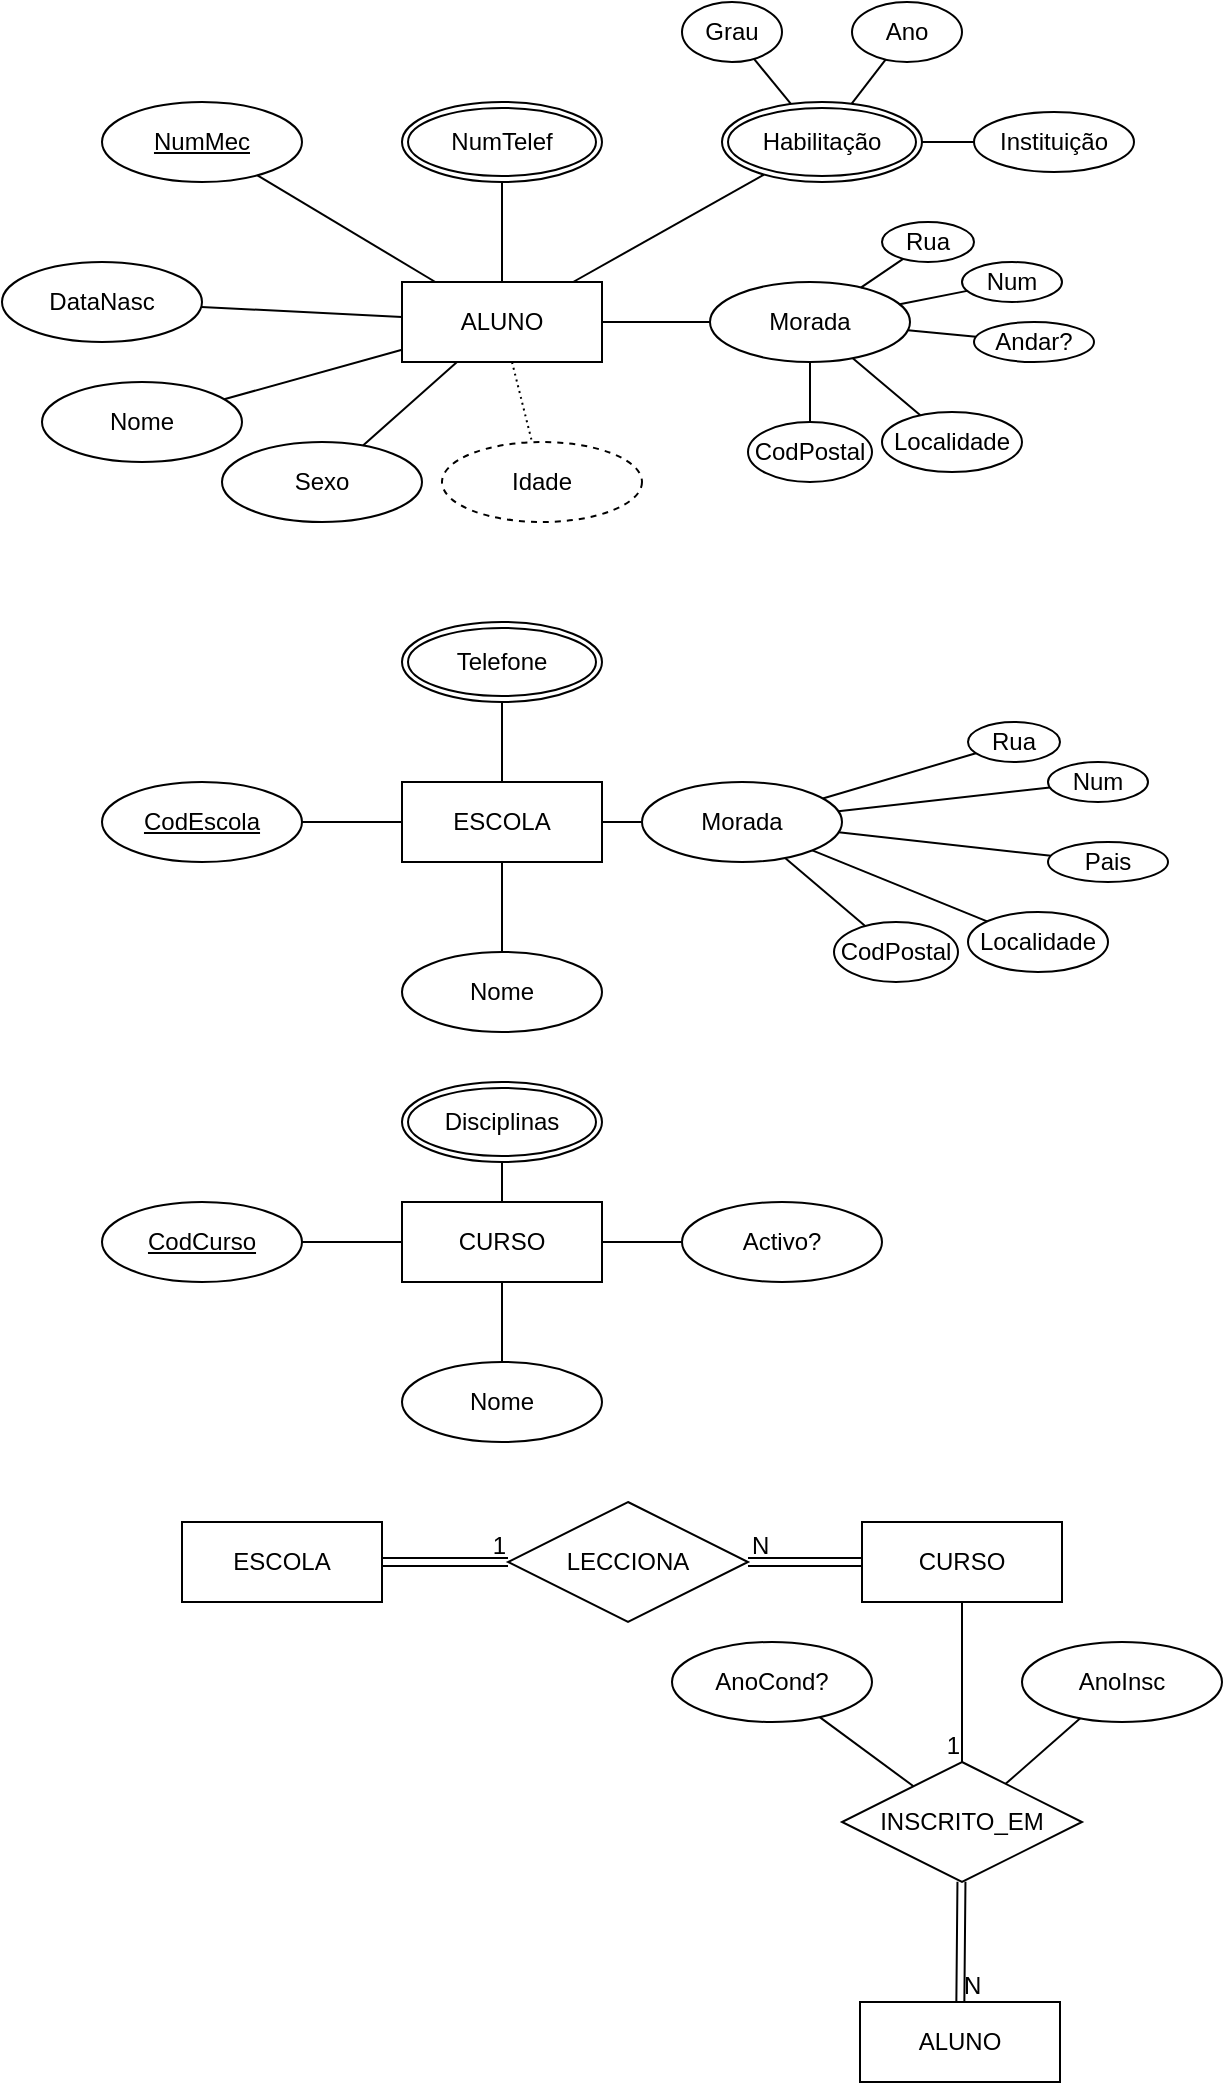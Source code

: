 <mxfile version="24.7.16">
  <diagram name="Página-1" id="6IiflMp-nN5JMO0304UB">
    <mxGraphModel dx="1194" dy="750" grid="1" gridSize="10" guides="1" tooltips="1" connect="1" arrows="1" fold="1" page="1" pageScale="1" pageWidth="827" pageHeight="1169" math="0" shadow="0">
      <root>
        <mxCell id="0" />
        <mxCell id="1" parent="0" />
        <mxCell id="7PINaodsBSt505YF2r87-1" value="ALUNO" style="whiteSpace=wrap;html=1;align=center;" parent="1" vertex="1">
          <mxGeometry x="260" y="210" width="100" height="40" as="geometry" />
        </mxCell>
        <mxCell id="7PINaodsBSt505YF2r87-2" value="Nome" style="ellipse;whiteSpace=wrap;html=1;align=center;" parent="1" vertex="1">
          <mxGeometry x="80" y="260" width="100" height="40" as="geometry" />
        </mxCell>
        <mxCell id="7PINaodsBSt505YF2r87-3" value="Sexo" style="ellipse;whiteSpace=wrap;html=1;align=center;" parent="1" vertex="1">
          <mxGeometry x="170" y="290" width="100" height="40" as="geometry" />
        </mxCell>
        <mxCell id="7PINaodsBSt505YF2r87-4" value="DataNasc" style="ellipse;whiteSpace=wrap;html=1;align=center;" parent="1" vertex="1">
          <mxGeometry x="60" y="200" width="100" height="40" as="geometry" />
        </mxCell>
        <mxCell id="7PINaodsBSt505YF2r87-5" value="NumMec" style="ellipse;whiteSpace=wrap;html=1;align=center;fontStyle=4;" parent="1" vertex="1">
          <mxGeometry x="110" y="120" width="100" height="40" as="geometry" />
        </mxCell>
        <mxCell id="7PINaodsBSt505YF2r87-6" value="" style="endArrow=none;html=1;rounded=0;" parent="1" source="7PINaodsBSt505YF2r87-2" target="7PINaodsBSt505YF2r87-1" edge="1">
          <mxGeometry relative="1" as="geometry">
            <mxPoint x="290" y="390" as="sourcePoint" />
            <mxPoint x="450" y="390" as="targetPoint" />
          </mxGeometry>
        </mxCell>
        <mxCell id="7PINaodsBSt505YF2r87-7" value="" style="endArrow=none;html=1;rounded=0;" parent="1" source="7PINaodsBSt505YF2r87-1" target="7PINaodsBSt505YF2r87-3" edge="1">
          <mxGeometry relative="1" as="geometry">
            <mxPoint x="290" y="390" as="sourcePoint" />
            <mxPoint x="450" y="390" as="targetPoint" />
          </mxGeometry>
        </mxCell>
        <mxCell id="7PINaodsBSt505YF2r87-8" value="" style="endArrow=none;html=1;rounded=0;" parent="1" source="7PINaodsBSt505YF2r87-1" target="7PINaodsBSt505YF2r87-4" edge="1">
          <mxGeometry relative="1" as="geometry">
            <mxPoint x="290" y="390" as="sourcePoint" />
            <mxPoint x="130.0" y="260" as="targetPoint" />
          </mxGeometry>
        </mxCell>
        <mxCell id="7PINaodsBSt505YF2r87-9" value="" style="endArrow=none;html=1;rounded=0;" parent="1" source="7PINaodsBSt505YF2r87-1" target="7PINaodsBSt505YF2r87-5" edge="1">
          <mxGeometry relative="1" as="geometry">
            <mxPoint x="290" y="390" as="sourcePoint" />
            <mxPoint x="450" y="390" as="targetPoint" />
          </mxGeometry>
        </mxCell>
        <mxCell id="7PINaodsBSt505YF2r87-11" value="Idade" style="ellipse;whiteSpace=wrap;html=1;align=center;dashed=1;" parent="1" vertex="1">
          <mxGeometry x="280" y="290" width="100" height="40" as="geometry" />
        </mxCell>
        <mxCell id="7PINaodsBSt505YF2r87-12" value="" style="endArrow=none;html=1;rounded=0;dashed=1;dashPattern=1 2;" parent="1" source="7PINaodsBSt505YF2r87-1" target="7PINaodsBSt505YF2r87-11" edge="1">
          <mxGeometry relative="1" as="geometry">
            <mxPoint x="290" y="390" as="sourcePoint" />
            <mxPoint x="450" y="390" as="targetPoint" />
          </mxGeometry>
        </mxCell>
        <mxCell id="7PINaodsBSt505YF2r87-14" value="NumTelef" style="ellipse;shape=doubleEllipse;margin=3;whiteSpace=wrap;html=1;align=center;" parent="1" vertex="1">
          <mxGeometry x="260" y="120" width="100" height="40" as="geometry" />
        </mxCell>
        <mxCell id="7PINaodsBSt505YF2r87-15" value="Habilitação" style="ellipse;shape=doubleEllipse;margin=3;whiteSpace=wrap;html=1;align=center;" parent="1" vertex="1">
          <mxGeometry x="420" y="120" width="100" height="40" as="geometry" />
        </mxCell>
        <mxCell id="7PINaodsBSt505YF2r87-16" value="" style="endArrow=none;html=1;rounded=0;" parent="1" source="7PINaodsBSt505YF2r87-14" target="7PINaodsBSt505YF2r87-1" edge="1">
          <mxGeometry relative="1" as="geometry">
            <mxPoint x="310" y="300" as="sourcePoint" />
            <mxPoint x="470" y="300" as="targetPoint" />
          </mxGeometry>
        </mxCell>
        <mxCell id="7PINaodsBSt505YF2r87-17" value="" style="endArrow=none;html=1;rounded=0;" parent="1" source="7PINaodsBSt505YF2r87-1" target="7PINaodsBSt505YF2r87-15" edge="1">
          <mxGeometry relative="1" as="geometry">
            <mxPoint x="310" y="300" as="sourcePoint" />
            <mxPoint x="470" y="300" as="targetPoint" />
          </mxGeometry>
        </mxCell>
        <mxCell id="7PINaodsBSt505YF2r87-18" value="Morada" style="ellipse;whiteSpace=wrap;html=1;align=center;" parent="1" vertex="1">
          <mxGeometry x="414" y="210" width="100" height="40" as="geometry" />
        </mxCell>
        <mxCell id="7PINaodsBSt505YF2r87-19" value="" style="endArrow=none;html=1;rounded=0;" parent="1" source="7PINaodsBSt505YF2r87-1" target="7PINaodsBSt505YF2r87-18" edge="1">
          <mxGeometry relative="1" as="geometry">
            <mxPoint x="310" y="300" as="sourcePoint" />
            <mxPoint x="470" y="300" as="targetPoint" />
          </mxGeometry>
        </mxCell>
        <mxCell id="7PINaodsBSt505YF2r87-20" value="CodPostal" style="ellipse;whiteSpace=wrap;html=1;align=center;" parent="1" vertex="1">
          <mxGeometry x="433" y="280" width="62" height="30" as="geometry" />
        </mxCell>
        <mxCell id="7PINaodsBSt505YF2r87-21" value="" style="endArrow=none;html=1;rounded=0;" parent="1" source="7PINaodsBSt505YF2r87-18" target="7PINaodsBSt505YF2r87-20" edge="1">
          <mxGeometry relative="1" as="geometry">
            <mxPoint x="310" y="300" as="sourcePoint" />
            <mxPoint x="470" y="300" as="targetPoint" />
          </mxGeometry>
        </mxCell>
        <mxCell id="7PINaodsBSt505YF2r87-22" value="Localidade" style="ellipse;whiteSpace=wrap;html=1;align=center;" parent="1" vertex="1">
          <mxGeometry x="500" y="275" width="70" height="30" as="geometry" />
        </mxCell>
        <mxCell id="7PINaodsBSt505YF2r87-23" value="" style="endArrow=none;html=1;rounded=0;" parent="1" source="7PINaodsBSt505YF2r87-18" target="7PINaodsBSt505YF2r87-22" edge="1">
          <mxGeometry relative="1" as="geometry">
            <mxPoint x="310" y="300" as="sourcePoint" />
            <mxPoint x="470" y="300" as="targetPoint" />
          </mxGeometry>
        </mxCell>
        <mxCell id="7PINaodsBSt505YF2r87-24" value="Andar?" style="ellipse;whiteSpace=wrap;html=1;align=center;" parent="1" vertex="1">
          <mxGeometry x="546" y="230" width="60" height="20" as="geometry" />
        </mxCell>
        <mxCell id="7PINaodsBSt505YF2r87-25" value="" style="endArrow=none;html=1;rounded=0;" parent="1" source="7PINaodsBSt505YF2r87-18" target="7PINaodsBSt505YF2r87-24" edge="1">
          <mxGeometry relative="1" as="geometry">
            <mxPoint x="310" y="300" as="sourcePoint" />
            <mxPoint x="470" y="300" as="targetPoint" />
          </mxGeometry>
        </mxCell>
        <mxCell id="7PINaodsBSt505YF2r87-26" value="Num" style="ellipse;whiteSpace=wrap;html=1;align=center;" parent="1" vertex="1">
          <mxGeometry x="540" y="200" width="50" height="20" as="geometry" />
        </mxCell>
        <mxCell id="7PINaodsBSt505YF2r87-27" value="" style="endArrow=none;html=1;rounded=0;" parent="1" source="7PINaodsBSt505YF2r87-18" target="7PINaodsBSt505YF2r87-26" edge="1">
          <mxGeometry relative="1" as="geometry">
            <mxPoint x="310" y="300" as="sourcePoint" />
            <mxPoint x="470" y="300" as="targetPoint" />
          </mxGeometry>
        </mxCell>
        <mxCell id="7PINaodsBSt505YF2r87-28" value="Rua" style="ellipse;whiteSpace=wrap;html=1;align=center;" parent="1" vertex="1">
          <mxGeometry x="500" y="180" width="46" height="20" as="geometry" />
        </mxCell>
        <mxCell id="7PINaodsBSt505YF2r87-29" value="" style="endArrow=none;html=1;rounded=0;" parent="1" source="7PINaodsBSt505YF2r87-18" target="7PINaodsBSt505YF2r87-28" edge="1">
          <mxGeometry relative="1" as="geometry">
            <mxPoint x="310" y="300" as="sourcePoint" />
            <mxPoint x="470" y="300" as="targetPoint" />
          </mxGeometry>
        </mxCell>
        <mxCell id="7PINaodsBSt505YF2r87-30" value="Grau" style="ellipse;whiteSpace=wrap;html=1;align=center;" parent="1" vertex="1">
          <mxGeometry x="400" y="70" width="50" height="30" as="geometry" />
        </mxCell>
        <mxCell id="7PINaodsBSt505YF2r87-31" value="" style="endArrow=none;html=1;rounded=0;" parent="1" source="7PINaodsBSt505YF2r87-30" target="7PINaodsBSt505YF2r87-15" edge="1">
          <mxGeometry relative="1" as="geometry">
            <mxPoint x="310" y="300" as="sourcePoint" />
            <mxPoint x="470" y="300" as="targetPoint" />
          </mxGeometry>
        </mxCell>
        <mxCell id="7PINaodsBSt505YF2r87-32" value="Ano" style="ellipse;whiteSpace=wrap;html=1;align=center;" parent="1" vertex="1">
          <mxGeometry x="485" y="70" width="55" height="30" as="geometry" />
        </mxCell>
        <mxCell id="7PINaodsBSt505YF2r87-33" value="" style="endArrow=none;html=1;rounded=0;" parent="1" source="7PINaodsBSt505YF2r87-32" target="7PINaodsBSt505YF2r87-15" edge="1">
          <mxGeometry relative="1" as="geometry">
            <mxPoint x="310" y="300" as="sourcePoint" />
            <mxPoint x="470" y="300" as="targetPoint" />
          </mxGeometry>
        </mxCell>
        <mxCell id="7PINaodsBSt505YF2r87-34" value="Instituição" style="ellipse;whiteSpace=wrap;html=1;align=center;" parent="1" vertex="1">
          <mxGeometry x="546" y="125" width="80" height="30" as="geometry" />
        </mxCell>
        <mxCell id="7PINaodsBSt505YF2r87-35" value="" style="endArrow=none;html=1;rounded=0;" parent="1" source="7PINaodsBSt505YF2r87-15" target="7PINaodsBSt505YF2r87-34" edge="1">
          <mxGeometry relative="1" as="geometry">
            <mxPoint x="310" y="300" as="sourcePoint" />
            <mxPoint x="470" y="300" as="targetPoint" />
          </mxGeometry>
        </mxCell>
        <mxCell id="7PINaodsBSt505YF2r87-38" value="ESCOLA" style="whiteSpace=wrap;html=1;align=center;" parent="1" vertex="1">
          <mxGeometry x="260" y="460" width="100" height="40" as="geometry" />
        </mxCell>
        <mxCell id="7PINaodsBSt505YF2r87-39" value="Nome" style="ellipse;whiteSpace=wrap;html=1;align=center;" parent="1" vertex="1">
          <mxGeometry x="260" y="545" width="100" height="40" as="geometry" />
        </mxCell>
        <mxCell id="7PINaodsBSt505YF2r87-40" value="CodEscola" style="ellipse;whiteSpace=wrap;html=1;align=center;fontStyle=4;" parent="1" vertex="1">
          <mxGeometry x="110" y="460" width="100" height="40" as="geometry" />
        </mxCell>
        <mxCell id="7PINaodsBSt505YF2r87-41" value="" style="endArrow=none;html=1;rounded=0;" parent="1" source="7PINaodsBSt505YF2r87-40" target="7PINaodsBSt505YF2r87-38" edge="1">
          <mxGeometry relative="1" as="geometry">
            <mxPoint x="140" y="520" as="sourcePoint" />
            <mxPoint x="300" y="520" as="targetPoint" />
          </mxGeometry>
        </mxCell>
        <mxCell id="7PINaodsBSt505YF2r87-42" value="" style="endArrow=none;html=1;rounded=0;" parent="1" source="7PINaodsBSt505YF2r87-39" target="7PINaodsBSt505YF2r87-38" edge="1">
          <mxGeometry relative="1" as="geometry">
            <mxPoint x="310" y="430" as="sourcePoint" />
            <mxPoint x="470" y="430" as="targetPoint" />
          </mxGeometry>
        </mxCell>
        <mxCell id="7PINaodsBSt505YF2r87-43" value="Telefone" style="ellipse;shape=doubleEllipse;margin=3;whiteSpace=wrap;html=1;align=center;" parent="1" vertex="1">
          <mxGeometry x="260" y="380" width="100" height="40" as="geometry" />
        </mxCell>
        <mxCell id="7PINaodsBSt505YF2r87-44" value="" style="endArrow=none;html=1;rounded=0;" parent="1" source="7PINaodsBSt505YF2r87-43" target="7PINaodsBSt505YF2r87-38" edge="1">
          <mxGeometry relative="1" as="geometry">
            <mxPoint x="310" y="430" as="sourcePoint" />
            <mxPoint x="470" y="430" as="targetPoint" />
          </mxGeometry>
        </mxCell>
        <mxCell id="7PINaodsBSt505YF2r87-47" value="Morada" style="ellipse;whiteSpace=wrap;html=1;align=center;" parent="1" vertex="1">
          <mxGeometry x="380" y="460" width="100" height="40" as="geometry" />
        </mxCell>
        <mxCell id="7PINaodsBSt505YF2r87-48" value="CodPostal" style="ellipse;whiteSpace=wrap;html=1;align=center;" parent="1" vertex="1">
          <mxGeometry x="476" y="530" width="62" height="30" as="geometry" />
        </mxCell>
        <mxCell id="7PINaodsBSt505YF2r87-49" value="" style="endArrow=none;html=1;rounded=0;" parent="1" source="7PINaodsBSt505YF2r87-47" target="7PINaodsBSt505YF2r87-48" edge="1">
          <mxGeometry relative="1" as="geometry">
            <mxPoint x="353" y="550" as="sourcePoint" />
            <mxPoint x="513" y="550" as="targetPoint" />
          </mxGeometry>
        </mxCell>
        <mxCell id="7PINaodsBSt505YF2r87-50" value="Localidade" style="ellipse;whiteSpace=wrap;html=1;align=center;" parent="1" vertex="1">
          <mxGeometry x="543" y="525" width="70" height="30" as="geometry" />
        </mxCell>
        <mxCell id="7PINaodsBSt505YF2r87-51" value="" style="endArrow=none;html=1;rounded=0;" parent="1" source="7PINaodsBSt505YF2r87-47" target="7PINaodsBSt505YF2r87-50" edge="1">
          <mxGeometry relative="1" as="geometry">
            <mxPoint x="353" y="550" as="sourcePoint" />
            <mxPoint x="513" y="550" as="targetPoint" />
          </mxGeometry>
        </mxCell>
        <mxCell id="7PINaodsBSt505YF2r87-52" value="Pais" style="ellipse;whiteSpace=wrap;html=1;align=center;" parent="1" vertex="1">
          <mxGeometry x="583" y="490" width="60" height="20" as="geometry" />
        </mxCell>
        <mxCell id="7PINaodsBSt505YF2r87-53" value="" style="endArrow=none;html=1;rounded=0;" parent="1" source="7PINaodsBSt505YF2r87-47" target="7PINaodsBSt505YF2r87-52" edge="1">
          <mxGeometry relative="1" as="geometry">
            <mxPoint x="353" y="550" as="sourcePoint" />
            <mxPoint x="513" y="550" as="targetPoint" />
          </mxGeometry>
        </mxCell>
        <mxCell id="7PINaodsBSt505YF2r87-54" value="Num" style="ellipse;whiteSpace=wrap;html=1;align=center;" parent="1" vertex="1">
          <mxGeometry x="583" y="450" width="50" height="20" as="geometry" />
        </mxCell>
        <mxCell id="7PINaodsBSt505YF2r87-55" value="" style="endArrow=none;html=1;rounded=0;" parent="1" source="7PINaodsBSt505YF2r87-47" target="7PINaodsBSt505YF2r87-54" edge="1">
          <mxGeometry relative="1" as="geometry">
            <mxPoint x="353" y="550" as="sourcePoint" />
            <mxPoint x="513" y="550" as="targetPoint" />
          </mxGeometry>
        </mxCell>
        <mxCell id="7PINaodsBSt505YF2r87-56" value="Rua" style="ellipse;whiteSpace=wrap;html=1;align=center;" parent="1" vertex="1">
          <mxGeometry x="543" y="430" width="46" height="20" as="geometry" />
        </mxCell>
        <mxCell id="7PINaodsBSt505YF2r87-57" value="" style="endArrow=none;html=1;rounded=0;" parent="1" source="7PINaodsBSt505YF2r87-47" target="7PINaodsBSt505YF2r87-56" edge="1">
          <mxGeometry relative="1" as="geometry">
            <mxPoint x="353" y="550" as="sourcePoint" />
            <mxPoint x="513" y="550" as="targetPoint" />
          </mxGeometry>
        </mxCell>
        <mxCell id="7PINaodsBSt505YF2r87-58" value="" style="endArrow=none;html=1;rounded=0;" parent="1" source="7PINaodsBSt505YF2r87-38" target="7PINaodsBSt505YF2r87-47" edge="1">
          <mxGeometry relative="1" as="geometry">
            <mxPoint x="340" y="360" as="sourcePoint" />
            <mxPoint x="500" y="360" as="targetPoint" />
          </mxGeometry>
        </mxCell>
        <mxCell id="7PINaodsBSt505YF2r87-59" value="CURSO" style="whiteSpace=wrap;html=1;align=center;" parent="1" vertex="1">
          <mxGeometry x="260" y="670" width="100" height="40" as="geometry" />
        </mxCell>
        <mxCell id="7PINaodsBSt505YF2r87-60" value="CodCurso" style="ellipse;whiteSpace=wrap;html=1;align=center;fontStyle=4;" parent="1" vertex="1">
          <mxGeometry x="110" y="670" width="100" height="40" as="geometry" />
        </mxCell>
        <mxCell id="7PINaodsBSt505YF2r87-61" value="" style="endArrow=none;html=1;rounded=0;" parent="1" source="7PINaodsBSt505YF2r87-60" target="7PINaodsBSt505YF2r87-59" edge="1">
          <mxGeometry relative="1" as="geometry">
            <mxPoint x="340" y="570" as="sourcePoint" />
            <mxPoint x="500" y="570" as="targetPoint" />
          </mxGeometry>
        </mxCell>
        <mxCell id="7PINaodsBSt505YF2r87-62" value="Nome" style="ellipse;whiteSpace=wrap;html=1;align=center;" parent="1" vertex="1">
          <mxGeometry x="260" y="750" width="100" height="40" as="geometry" />
        </mxCell>
        <mxCell id="7PINaodsBSt505YF2r87-63" value="" style="endArrow=none;html=1;rounded=0;" parent="1" source="7PINaodsBSt505YF2r87-59" target="7PINaodsBSt505YF2r87-62" edge="1">
          <mxGeometry relative="1" as="geometry">
            <mxPoint x="340" y="570" as="sourcePoint" />
            <mxPoint x="500" y="570" as="targetPoint" />
          </mxGeometry>
        </mxCell>
        <mxCell id="7PINaodsBSt505YF2r87-64" value="Disciplinas" style="ellipse;shape=doubleEllipse;margin=3;whiteSpace=wrap;html=1;align=center;" parent="1" vertex="1">
          <mxGeometry x="260" y="610" width="100" height="40" as="geometry" />
        </mxCell>
        <mxCell id="7PINaodsBSt505YF2r87-65" value="" style="endArrow=none;html=1;rounded=0;" parent="1" source="7PINaodsBSt505YF2r87-64" target="7PINaodsBSt505YF2r87-59" edge="1">
          <mxGeometry relative="1" as="geometry">
            <mxPoint x="340" y="570" as="sourcePoint" />
            <mxPoint x="500" y="570" as="targetPoint" />
          </mxGeometry>
        </mxCell>
        <mxCell id="7PINaodsBSt505YF2r87-66" value="Activo?" style="ellipse;whiteSpace=wrap;html=1;align=center;" parent="1" vertex="1">
          <mxGeometry x="400" y="670" width="100" height="40" as="geometry" />
        </mxCell>
        <mxCell id="7PINaodsBSt505YF2r87-67" value="" style="endArrow=none;html=1;rounded=0;" parent="1" source="7PINaodsBSt505YF2r87-59" target="7PINaodsBSt505YF2r87-66" edge="1">
          <mxGeometry relative="1" as="geometry">
            <mxPoint x="340" y="570" as="sourcePoint" />
            <mxPoint x="500" y="570" as="targetPoint" />
          </mxGeometry>
        </mxCell>
        <mxCell id="xszA5e0MHH8Xxf3NkA-w-1" value="LECCIONA" style="shape=rhombus;perimeter=rhombusPerimeter;whiteSpace=wrap;html=1;align=center;" vertex="1" parent="1">
          <mxGeometry x="313" y="820" width="120" height="60" as="geometry" />
        </mxCell>
        <mxCell id="xszA5e0MHH8Xxf3NkA-w-2" value="ESCOLA" style="whiteSpace=wrap;html=1;align=center;" vertex="1" parent="1">
          <mxGeometry x="150" y="830" width="100" height="40" as="geometry" />
        </mxCell>
        <mxCell id="xszA5e0MHH8Xxf3NkA-w-4" value="CURSO" style="whiteSpace=wrap;html=1;align=center;" vertex="1" parent="1">
          <mxGeometry x="490" y="830" width="100" height="40" as="geometry" />
        </mxCell>
        <mxCell id="xszA5e0MHH8Xxf3NkA-w-7" value="INSCRITO_EM" style="shape=rhombus;perimeter=rhombusPerimeter;whiteSpace=wrap;html=1;align=center;" vertex="1" parent="1">
          <mxGeometry x="480" y="950" width="120" height="60" as="geometry" />
        </mxCell>
        <mxCell id="xszA5e0MHH8Xxf3NkA-w-8" value="ALUNO" style="whiteSpace=wrap;html=1;align=center;" vertex="1" parent="1">
          <mxGeometry x="489" y="1070" width="100" height="40" as="geometry" />
        </mxCell>
        <mxCell id="xszA5e0MHH8Xxf3NkA-w-11" value="" style="shape=link;html=1;rounded=0;" edge="1" parent="1" source="xszA5e0MHH8Xxf3NkA-w-2" target="xszA5e0MHH8Xxf3NkA-w-1">
          <mxGeometry relative="1" as="geometry">
            <mxPoint x="330" y="740" as="sourcePoint" />
            <mxPoint x="490" y="740" as="targetPoint" />
          </mxGeometry>
        </mxCell>
        <mxCell id="xszA5e0MHH8Xxf3NkA-w-12" value="1" style="resizable=0;html=1;whiteSpace=wrap;align=right;verticalAlign=bottom;" connectable="0" vertex="1" parent="xszA5e0MHH8Xxf3NkA-w-11">
          <mxGeometry x="1" relative="1" as="geometry" />
        </mxCell>
        <mxCell id="xszA5e0MHH8Xxf3NkA-w-15" value="" style="shape=link;html=1;rounded=0;" edge="1" parent="1" source="xszA5e0MHH8Xxf3NkA-w-1" target="xszA5e0MHH8Xxf3NkA-w-4">
          <mxGeometry relative="1" as="geometry">
            <mxPoint x="450" y="920" as="sourcePoint" />
            <mxPoint x="610" y="920" as="targetPoint" />
          </mxGeometry>
        </mxCell>
        <mxCell id="xszA5e0MHH8Xxf3NkA-w-16" value="N" style="resizable=0;html=1;whiteSpace=wrap;align=left;verticalAlign=bottom;" connectable="0" vertex="1" parent="xszA5e0MHH8Xxf3NkA-w-15">
          <mxGeometry x="-1" relative="1" as="geometry" />
        </mxCell>
        <mxCell id="xszA5e0MHH8Xxf3NkA-w-22" value="" style="shape=link;html=1;rounded=0;" edge="1" parent="1" source="xszA5e0MHH8Xxf3NkA-w-8" target="xszA5e0MHH8Xxf3NkA-w-7">
          <mxGeometry relative="1" as="geometry">
            <mxPoint x="223" y="1130" as="sourcePoint" />
            <mxPoint x="383" y="1130" as="targetPoint" />
          </mxGeometry>
        </mxCell>
        <mxCell id="xszA5e0MHH8Xxf3NkA-w-23" value="N" style="resizable=0;html=1;whiteSpace=wrap;align=left;verticalAlign=bottom;" connectable="0" vertex="1" parent="xszA5e0MHH8Xxf3NkA-w-22">
          <mxGeometry x="-1" relative="1" as="geometry" />
        </mxCell>
        <mxCell id="xszA5e0MHH8Xxf3NkA-w-27" value="AnoInsc" style="ellipse;whiteSpace=wrap;html=1;align=center;" vertex="1" parent="1">
          <mxGeometry x="570" y="890" width="100" height="40" as="geometry" />
        </mxCell>
        <mxCell id="xszA5e0MHH8Xxf3NkA-w-28" value="AnoCond?" style="ellipse;whiteSpace=wrap;html=1;align=center;" vertex="1" parent="1">
          <mxGeometry x="395" y="890" width="100" height="40" as="geometry" />
        </mxCell>
        <mxCell id="xszA5e0MHH8Xxf3NkA-w-29" value="" style="endArrow=none;html=1;rounded=0;" edge="1" parent="1" source="xszA5e0MHH8Xxf3NkA-w-27" target="xszA5e0MHH8Xxf3NkA-w-7">
          <mxGeometry relative="1" as="geometry">
            <mxPoint x="330" y="890" as="sourcePoint" />
            <mxPoint x="490" y="890" as="targetPoint" />
          </mxGeometry>
        </mxCell>
        <mxCell id="xszA5e0MHH8Xxf3NkA-w-30" value="" style="endArrow=none;html=1;rounded=0;" edge="1" parent="1" source="xszA5e0MHH8Xxf3NkA-w-7" target="xszA5e0MHH8Xxf3NkA-w-28">
          <mxGeometry relative="1" as="geometry">
            <mxPoint x="390" y="1030" as="sourcePoint" />
            <mxPoint x="550" y="1030" as="targetPoint" />
          </mxGeometry>
        </mxCell>
        <mxCell id="xszA5e0MHH8Xxf3NkA-w-32" value="" style="endArrow=none;html=1;rounded=0;" edge="1" parent="1" source="xszA5e0MHH8Xxf3NkA-w-4" target="xszA5e0MHH8Xxf3NkA-w-7">
          <mxGeometry relative="1" as="geometry">
            <mxPoint x="540" y="990" as="sourcePoint" />
            <mxPoint x="700" y="990" as="targetPoint" />
          </mxGeometry>
        </mxCell>
        <mxCell id="xszA5e0MHH8Xxf3NkA-w-33" value="1" style="resizable=0;html=1;whiteSpace=wrap;align=right;verticalAlign=bottom;" connectable="0" vertex="1" parent="xszA5e0MHH8Xxf3NkA-w-32">
          <mxGeometry x="1" relative="1" as="geometry" />
        </mxCell>
      </root>
    </mxGraphModel>
  </diagram>
</mxfile>

